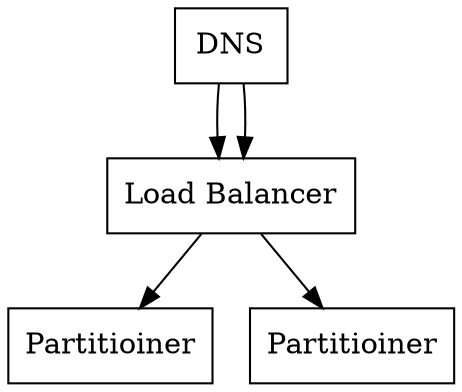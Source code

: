 
digraph graphname {
    DNS [label="DNS", shape=box]
    LOAD_BALANCER [label="Load Balancer", shape=box]
    FIRST_PARTITION [label="Partitioiner", shape=box]
    SLOW_PARTITION [label="Partitioiner", shape=box]

    DNS->LOAD_BALANCER->FIRST_PARTITION
    DNS->LOAD_BALANCER->SLOW_PARTITION
}
